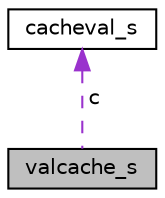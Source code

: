 digraph "valcache_s"
{
 // LATEX_PDF_SIZE
  edge [fontname="Helvetica",fontsize="10",labelfontname="Helvetica",labelfontsize="10"];
  node [fontname="Helvetica",fontsize="10",shape=record];
  Node1 [label="valcache_s",height=0.2,width=0.4,color="black", fillcolor="grey75", style="filled", fontcolor="black",tooltip=" "];
  Node2 -> Node1 [dir="back",color="darkorchid3",fontsize="10",style="dashed",label=" c" ];
  Node2 [label="cacheval_s",height=0.2,width=0.4,color="black", fillcolor="white", style="filled",URL="$d1/da0/structcacheval__s.html",tooltip=" "];
}

